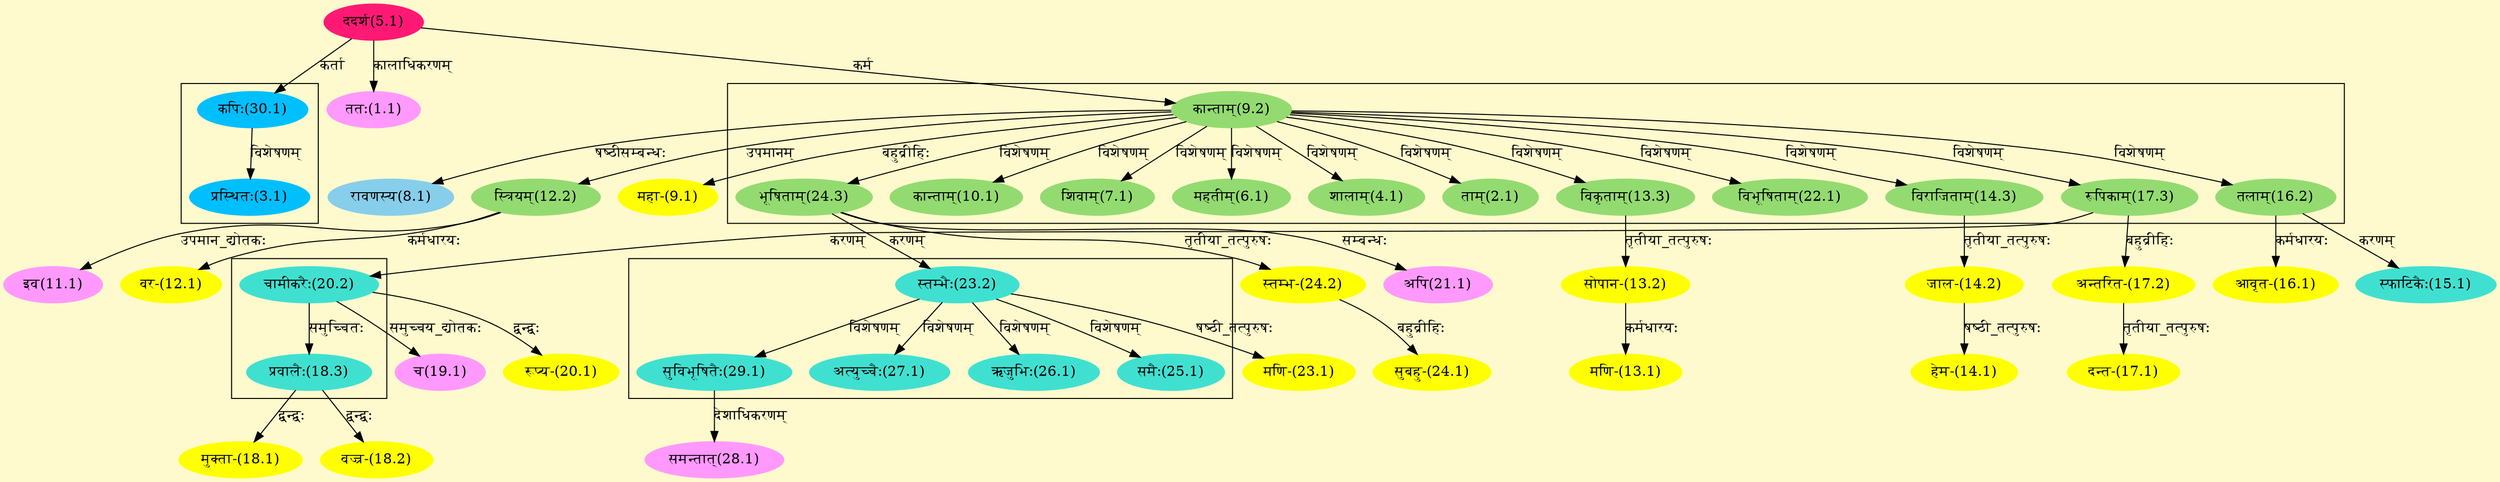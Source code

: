 digraph G{
rankdir=BT;
 compound=true;
 bgcolor="lemonchiffon1";

subgraph cluster_1{
Node2_1 [style=filled, color="#93DB70" label = "ताम्(2.1)"]
Node9_2 [style=filled, color="#93DB70" label = "कान्ताम्(9.2)"]
Node4_1 [style=filled, color="#93DB70" label = "शालाम्(4.1)"]
Node6_1 [style=filled, color="#93DB70" label = "महतीम्(6.1)"]
Node7_1 [style=filled, color="#93DB70" label = "शिवाम्(7.1)"]
Node10_1 [style=filled, color="#93DB70" label = "कान्ताम्(10.1)"]
Node13_3 [style=filled, color="#93DB70" label = "विकृताम्(13.3)"]
Node14_3 [style=filled, color="#93DB70" label = "विराजिताम्(14.3)"]
Node16_2 [style=filled, color="#93DB70" label = "तलाम्(16.2)"]
Node17_3 [style=filled, color="#93DB70" label = "रूपिकाम्(17.3)"]
Node22_1 [style=filled, color="#93DB70" label = "विभूषिताम्(22.1)"]
Node24_3 [style=filled, color="#93DB70" label = "भूषिताम्(24.3)"]

}

subgraph cluster_2{
Node3_1 [style=filled, color="#00BFFF" label = "प्रस्थितः(3.1)"]
Node30_1 [style=filled, color="#00BFFF" label = "कपिः(30.1)"]

}

subgraph cluster_3{
Node18_3 [style=filled, color="#40E0D0" label = "प्रवालैः(18.3)"]
Node20_2 [style=filled, color="#40E0D0" label = "चामीकरैः(20.2)"]

}

subgraph cluster_4{
Node25_1 [style=filled, color="#40E0D0" label = "समैः(25.1)"]
Node23_2 [style=filled, color="#40E0D0" label = "स्तम्भैः(23.2)"]
Node26_1 [style=filled, color="#40E0D0" label = "ऋजुभिः(26.1)"]
Node27_1 [style=filled, color="#40E0D0" label = "अत्युच्चैः(27.1)"]
Node29_1 [style=filled, color="#40E0D0" label = "सुविभूषितैः(29.1)"]

}
Node1_1 [style=filled, color="#FF99FF" label = "ततः(1.1)"]
Node5_1 [style=filled, color="#FF1975" label = "ददर्श(5.1)"]
Node [style=filled, color="" label = "()"]
Node8_1 [style=filled, color="#87CEEB" label = "रावणस्य(8.1)"]
Node9_2 [style=filled, color="#93DB70" label = "कान्ताम्(9.2)"]
Node9_1 [style=filled, color="#FFFF00" label = "महा-(9.1)"]
Node11_1 [style=filled, color="#FF99FF" label = "इव(11.1)"]
Node12_2 [style=filled, color="#93DB70" label = "स्त्रियम्(12.2)"]
Node12_1 [style=filled, color="#FFFF00" label = "वर-(12.1)"]
Node13_1 [style=filled, color="#FFFF00" label = "मणि-(13.1)"]
Node13_2 [style=filled, color="#FFFF00" label = "सोपान-(13.2)"]
Node13_3 [style=filled, color="#93DB70" label = "विकृताम्(13.3)"]
Node14_1 [style=filled, color="#FFFF00" label = "हेम-(14.1)"]
Node14_2 [style=filled, color="#FFFF00" label = "जाल-(14.2)"]
Node14_3 [style=filled, color="#93DB70" label = "विराजिताम्(14.3)"]
Node15_1 [style=filled, color="#40E0D0" label = "स्फाटिकैः(15.1)"]
Node16_2 [style=filled, color="#93DB70" label = "तलाम्(16.2)"]
Node16_1 [style=filled, color="#FFFF00" label = "आवृत-(16.1)"]
Node17_1 [style=filled, color="#FFFF00" label = "दन्त-(17.1)"]
Node17_2 [style=filled, color="#FFFF00" label = "अन्तरित-(17.2)"]
Node17_3 [style=filled, color="#93DB70" label = "रूपिकाम्(17.3)"]
Node18_1 [style=filled, color="#FFFF00" label = "मुक्ता-(18.1)"]
Node18_3 [style=filled, color="#40E0D0" label = "प्रवालैः(18.3)"]
Node18_2 [style=filled, color="#FFFF00" label = "वज्र-(18.2)"]
Node19_1 [style=filled, color="#FF99FF" label = "च(19.1)"]
Node20_2 [style=filled, color="#40E0D0" label = "चामीकरैः(20.2)"]
Node20_1 [style=filled, color="#FFFF00" label = "रूप्य-(20.1)"]
Node21_1 [style=filled, color="#FF99FF" label = "अपि(21.1)"]
Node24_3 [style=filled, color="#93DB70" label = "भूषिताम्(24.3)"]
Node23_1 [style=filled, color="#FFFF00" label = "मणि-(23.1)"]
Node23_2 [style=filled, color="#40E0D0" label = "स्तम्भैः(23.2)"]
Node24_1 [style=filled, color="#FFFF00" label = "सुबहु-(24.1)"]
Node24_2 [style=filled, color="#FFFF00" label = "स्तम्भ-(24.2)"]
Node28_1 [style=filled, color="#FF99FF" label = "समन्तात्(28.1)"]
Node29_1 [style=filled, color="#40E0D0" label = "सुविभूषितैः(29.1)"]
Node30_1 [style=filled, color="#00BFFF" label = "कपिः(30.1)"]
/* Start of Relations section */

Node1_1 -> Node5_1 [  label="कालाधिकरणम्"  dir="back" ]
Node2_1 -> Node9_2 [  label="विशेषणम्"  dir="back" ]
Node3_1 -> Node30_1 [  label="विशेषणम्"  dir="back" ]
Node4_1 -> Node9_2 [  label="विशेषणम्"  dir="back" ]
Node6_1 -> Node9_2 [  label="विशेषणम्"  dir="back" ]
Node7_1 -> Node9_2 [  label="विशेषणम्"  dir="back" ]
Node8_1 -> Node9_2 [  label="षष्ठीसम्बन्धः"  dir="back" ]
Node9_1 -> Node9_2 [  label="बहुव्रीहिः"  dir="back" ]
Node9_2 -> Node5_1 [  label="कर्म"  dir="back" ]
Node10_1 -> Node9_2 [  label="विशेषणम्"  dir="back" ]
Node11_1 -> Node12_2 [  label="उपमान_द्योतकः"  dir="back" ]
Node12_1 -> Node12_2 [  label="कर्मधारयः"  dir="back" ]
Node12_2 -> Node9_2 [  label="उपमानम्"  dir="back" ]
Node13_1 -> Node13_2 [  label="कर्मधारयः"  dir="back" ]
Node13_2 -> Node13_3 [  label="तृतीया_तत्पुरुषः"  dir="back" ]
Node13_3 -> Node9_2 [  label="विशेषणम्"  dir="back" ]
Node14_1 -> Node14_2 [  label="षष्ठी_तत्पुरुषः"  dir="back" ]
Node14_2 -> Node14_3 [  label="तृतीया_तत्पुरुषः"  dir="back" ]
Node14_3 -> Node9_2 [  label="विशेषणम्"  dir="back" ]
Node15_1 -> Node16_2 [  label="करणम्"  dir="back" ]
Node16_1 -> Node16_2 [  label="कर्मधारयः"  dir="back" ]
Node16_2 -> Node9_2 [  label="विशेषणम्"  dir="back" ]
Node17_1 -> Node17_2 [  label="तृतीया_तत्पुरुषः"  dir="back" ]
Node17_2 -> Node17_3 [  label="बहुव्रीहिः"  dir="back" ]
Node17_3 -> Node9_2 [  label="विशेषणम्"  dir="back" ]
Node18_1 -> Node18_3 [  label="द्वन्द्वः"  dir="back" ]
Node18_2 -> Node18_3 [  label="द्वन्द्वः"  dir="back" ]
Node18_3 -> Node20_2 [  label="समुच्चितः"  dir="back" ]
Node19_1 -> Node20_2 [  label="समुच्चय_द्योतकः"  dir="back" ]
Node20_1 -> Node20_2 [  label="द्वन्द्वः"  dir="back" ]
Node20_2 -> Node17_3 [  label="करणम्"  dir="back" ]
Node21_1 -> Node24_3 [  label="सम्बन्धः"  dir="back" ]
Node22_1 -> Node9_2 [  label="विशेषणम्"  dir="back" ]
Node23_1 -> Node23_2 [  label="षष्ठी_तत्पुरुषः"  dir="back" ]
Node23_2 -> Node24_3 [  label="करणम्"  dir="back" ]
Node24_1 -> Node24_2 [  label="बहुव्रीहिः"  dir="back" ]
Node24_2 -> Node24_3 [  label="तृतीया_तत्पुरुषः"  dir="back" ]
Node24_3 -> Node9_2 [  label="विशेषणम्"  dir="back" ]
Node25_1 -> Node23_2 [  label="विशेषणम्"  dir="back" ]
Node26_1 -> Node23_2 [  label="विशेषणम्"  dir="back" ]
Node27_1 -> Node23_2 [  label="विशेषणम्"  dir="back" ]
Node28_1 -> Node29_1 [  label="देशाधिकरणम्"  dir="back" ]
Node29_1 -> Node23_2 [  label="विशेषणम्"  dir="back" ]
Node30_1 -> Node5_1 [  label="कर्ता"  dir="back" ]
}

